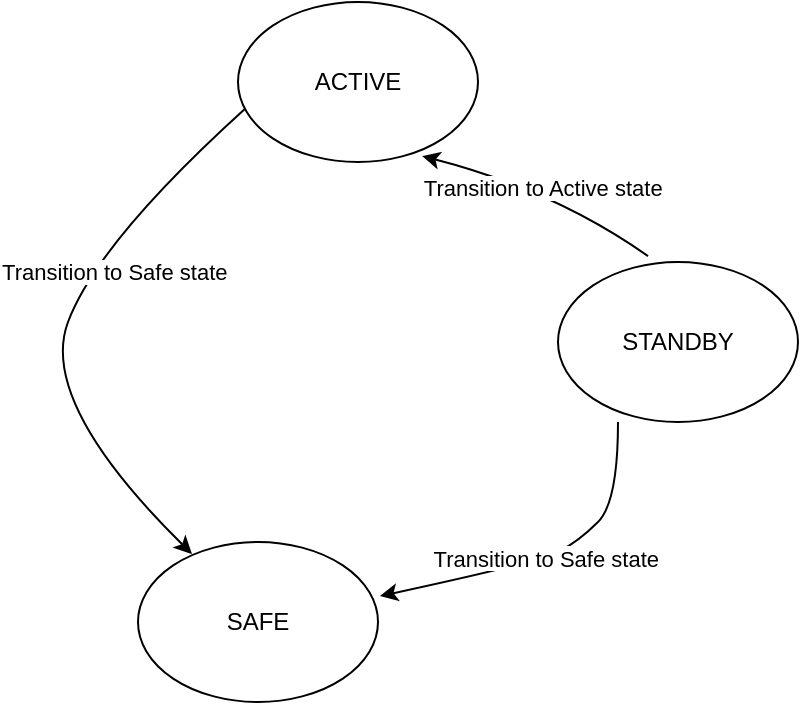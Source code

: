 <mxfile version="24.6.4" type="github">
  <diagram name="페이지-1" id="0EeRpHEk2xULAdZmibqy">
    <mxGraphModel dx="895" dy="580" grid="1" gridSize="10" guides="1" tooltips="1" connect="1" arrows="1" fold="1" page="1" pageScale="1" pageWidth="827" pageHeight="1169" math="0" shadow="0">
      <root>
        <mxCell id="0" />
        <mxCell id="1" parent="0" />
        <mxCell id="6" value="Transition to Active state" style="curved=1;startArrow=none;;exitX=0.375;exitY=-0.037;entryX=0.767;entryY=0.963;entryDx=0;entryDy=0;entryPerimeter=0;exitDx=0;exitDy=0;exitPerimeter=0;" parent="1" source="ac_UnA5JJuFJ3JrcLMp0-11" target="ac_UnA5JJuFJ3JrcLMp0-10" edge="1">
          <mxGeometry relative="1" as="geometry">
            <Array as="points">
              <mxPoint x="398" y="124" />
            </Array>
            <mxPoint x="414.24" y="158" as="sourcePoint" />
            <mxPoint x="346.4" y="94" as="targetPoint" />
          </mxGeometry>
        </mxCell>
        <mxCell id="7" value="Transition to Safe state" style="curved=1;startArrow=none;;exitX=0.033;exitY=0.663;entryX=0.225;entryY=0.075;exitDx=0;exitDy=0;entryDx=0;entryDy=0;exitPerimeter=0;entryPerimeter=0;" parent="1" source="ac_UnA5JJuFJ3JrcLMp0-10" target="ac_UnA5JJuFJ3JrcLMp0-12" edge="1">
          <mxGeometry x="-0.248" y="13" relative="1" as="geometry">
            <Array as="points">
              <mxPoint x="170" y="150" />
              <mxPoint x="140" y="230" />
            </Array>
            <mxPoint x="260" y="72" as="sourcePoint" />
            <mxPoint x="277" y="278" as="targetPoint" />
            <mxPoint as="offset" />
          </mxGeometry>
        </mxCell>
        <mxCell id="8" value="Transition to Safe state" style="curved=1;startArrow=none;;exitX=0.25;exitY=1;entryX=1.008;entryY=0.338;exitDx=0;exitDy=0;exitPerimeter=0;entryDx=0;entryDy=0;entryPerimeter=0;" parent="1" source="ac_UnA5JJuFJ3JrcLMp0-11" target="ac_UnA5JJuFJ3JrcLMp0-12" edge="1">
          <mxGeometry relative="1" as="geometry">
            <Array as="points">
              <mxPoint x="430" y="280" />
              <mxPoint x="410" y="300" />
              <mxPoint x="390" y="310" />
            </Array>
            <mxPoint x="357.3" y="192" as="sourcePoint" />
            <mxPoint x="277" y="264.667" as="targetPoint" />
          </mxGeometry>
        </mxCell>
        <mxCell id="ac_UnA5JJuFJ3JrcLMp0-10" value="ACTIVE" style="ellipse;whiteSpace=wrap;html=1;" vertex="1" parent="1">
          <mxGeometry x="240" y="30" width="120" height="80" as="geometry" />
        </mxCell>
        <mxCell id="ac_UnA5JJuFJ3JrcLMp0-11" value="STANDBY" style="ellipse;whiteSpace=wrap;html=1;" vertex="1" parent="1">
          <mxGeometry x="400" y="160" width="120" height="80" as="geometry" />
        </mxCell>
        <mxCell id="ac_UnA5JJuFJ3JrcLMp0-12" value="SAFE" style="ellipse;whiteSpace=wrap;html=1;" vertex="1" parent="1">
          <mxGeometry x="190" y="300" width="120" height="80" as="geometry" />
        </mxCell>
      </root>
    </mxGraphModel>
  </diagram>
</mxfile>
